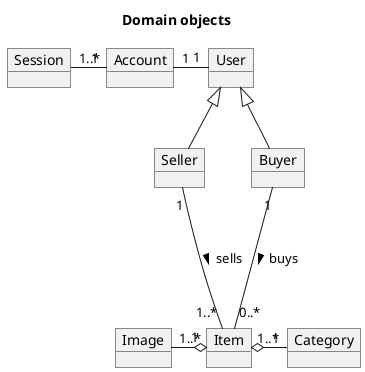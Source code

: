 @startuml

title Domain objects

object Account
object Session
object User
object Seller
object Buyer
object Item
object Category
object Image

User <|-- Seller
User <|-- Buyer

Account "1" -right- "1" User
Account "1" -left- "1..*" Session

Item "1" o-left- "1..*" Image
Item "1..*" o-right- "1" Category

Seller "1" --- "1..*" Item : sells >
Buyer "1" --- "0..*" Item : buys >

@enduml
